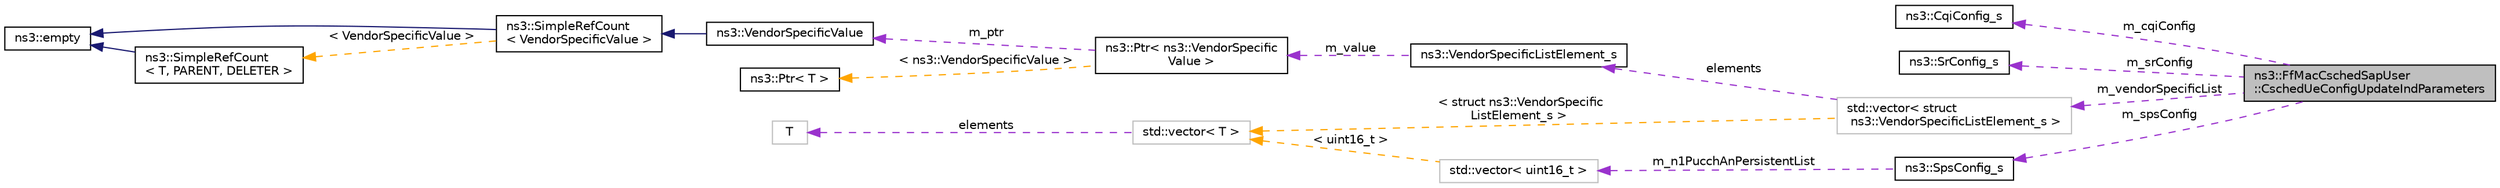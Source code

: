 digraph "ns3::FfMacCschedSapUser::CschedUeConfigUpdateIndParameters"
{
 // LATEX_PDF_SIZE
  edge [fontname="Helvetica",fontsize="10",labelfontname="Helvetica",labelfontsize="10"];
  node [fontname="Helvetica",fontsize="10",shape=record];
  rankdir="LR";
  Node1 [label="ns3::FfMacCschedSapUser\l::CschedUeConfigUpdateIndParameters",height=0.2,width=0.4,color="black", fillcolor="grey75", style="filled", fontcolor="black",tooltip="Parameters of the CSCHED_UE_CONFIG_UPDATE_IND primitive."];
  Node2 -> Node1 [dir="back",color="darkorchid3",fontsize="10",style="dashed",label=" m_cqiConfig" ,fontname="Helvetica"];
  Node2 [label="ns3::CqiConfig_s",height=0.2,width=0.4,color="black", fillcolor="white", style="filled",URL="$structns3_1_1_cqi_config__s.html",tooltip="See section 4.3.19 cqiConfig."];
  Node3 -> Node1 [dir="back",color="darkorchid3",fontsize="10",style="dashed",label=" m_srConfig" ,fontname="Helvetica"];
  Node3 [label="ns3::SrConfig_s",height=0.2,width=0.4,color="black", fillcolor="white", style="filled",URL="$structns3_1_1_sr_config__s.html",tooltip="See section 4.3.18 srConfig."];
  Node4 -> Node1 [dir="back",color="darkorchid3",fontsize="10",style="dashed",label=" m_vendorSpecificList" ,fontname="Helvetica"];
  Node4 [label="std::vector\< struct\l ns3::VendorSpecificListElement_s \>",height=0.2,width=0.4,color="grey75", fillcolor="white", style="filled",tooltip=" "];
  Node5 -> Node4 [dir="back",color="darkorchid3",fontsize="10",style="dashed",label=" elements" ,fontname="Helvetica"];
  Node5 [label="ns3::VendorSpecificListElement_s",height=0.2,width=0.4,color="black", fillcolor="white", style="filled",URL="$structns3_1_1_vendor_specific_list_element__s.html",tooltip="See section 4.3.3 vendorSpecifiListElement."];
  Node6 -> Node5 [dir="back",color="darkorchid3",fontsize="10",style="dashed",label=" m_value" ,fontname="Helvetica"];
  Node6 [label="ns3::Ptr\< ns3::VendorSpecific\lValue \>",height=0.2,width=0.4,color="black", fillcolor="white", style="filled",URL="$classns3_1_1_ptr.html",tooltip=" "];
  Node7 -> Node6 [dir="back",color="darkorchid3",fontsize="10",style="dashed",label=" m_ptr" ,fontname="Helvetica"];
  Node7 [label="ns3::VendorSpecificValue",height=0.2,width=0.4,color="black", fillcolor="white", style="filled",URL="$structns3_1_1_vendor_specific_value.html",tooltip="Base class for storing the values of vendor specific parameters."];
  Node8 -> Node7 [dir="back",color="midnightblue",fontsize="10",style="solid",fontname="Helvetica"];
  Node8 [label="ns3::SimpleRefCount\l\< VendorSpecificValue \>",height=0.2,width=0.4,color="black", fillcolor="white", style="filled",URL="$classns3_1_1_simple_ref_count.html",tooltip=" "];
  Node9 -> Node8 [dir="back",color="midnightblue",fontsize="10",style="solid",fontname="Helvetica"];
  Node9 [label="ns3::empty",height=0.2,width=0.4,color="black", fillcolor="white", style="filled",URL="$classns3_1_1empty.html",tooltip="make Callback use a separate empty type"];
  Node10 -> Node8 [dir="back",color="orange",fontsize="10",style="dashed",label=" \< VendorSpecificValue \>" ,fontname="Helvetica"];
  Node10 [label="ns3::SimpleRefCount\l\< T, PARENT, DELETER \>",height=0.2,width=0.4,color="black", fillcolor="white", style="filled",URL="$classns3_1_1_simple_ref_count.html",tooltip="A template-based reference counting class."];
  Node9 -> Node10 [dir="back",color="midnightblue",fontsize="10",style="solid",fontname="Helvetica"];
  Node11 -> Node6 [dir="back",color="orange",fontsize="10",style="dashed",label=" \< ns3::VendorSpecificValue \>" ,fontname="Helvetica"];
  Node11 [label="ns3::Ptr\< T \>",height=0.2,width=0.4,color="black", fillcolor="white", style="filled",URL="$classns3_1_1_ptr.html",tooltip="Smart pointer class similar to boost::intrusive_ptr."];
  Node12 -> Node4 [dir="back",color="orange",fontsize="10",style="dashed",label=" \< struct ns3::VendorSpecific\lListElement_s \>" ,fontname="Helvetica"];
  Node12 [label="std::vector\< T \>",height=0.2,width=0.4,color="grey75", fillcolor="white", style="filled",tooltip=" "];
  Node13 -> Node12 [dir="back",color="darkorchid3",fontsize="10",style="dashed",label=" elements" ,fontname="Helvetica"];
  Node13 [label="T",height=0.2,width=0.4,color="grey75", fillcolor="white", style="filled",tooltip=" "];
  Node14 -> Node1 [dir="back",color="darkorchid3",fontsize="10",style="dashed",label=" m_spsConfig" ,fontname="Helvetica"];
  Node14 [label="ns3::SpsConfig_s",height=0.2,width=0.4,color="black", fillcolor="white", style="filled",URL="$structns3_1_1_sps_config__s.html",tooltip="See section 4.3.17 spsConfig."];
  Node15 -> Node14 [dir="back",color="darkorchid3",fontsize="10",style="dashed",label=" m_n1PucchAnPersistentList" ,fontname="Helvetica"];
  Node15 [label="std::vector\< uint16_t \>",height=0.2,width=0.4,color="grey75", fillcolor="white", style="filled",tooltip=" "];
  Node12 -> Node15 [dir="back",color="orange",fontsize="10",style="dashed",label=" \< uint16_t \>" ,fontname="Helvetica"];
}

